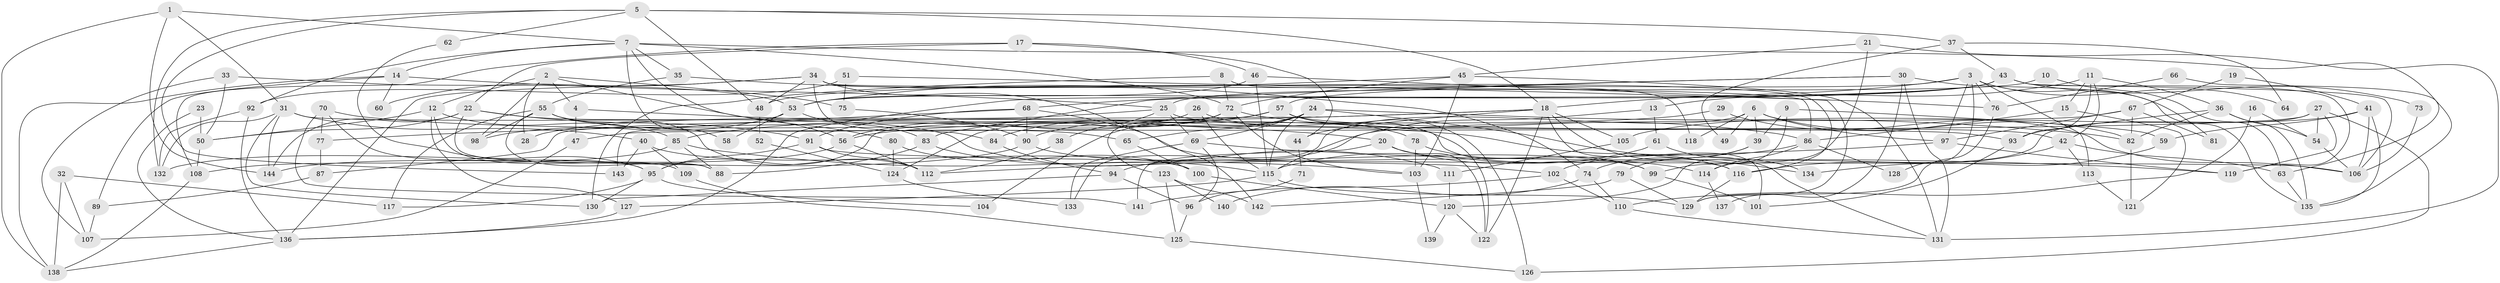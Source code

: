 // coarse degree distribution, {5: 0.17525773195876287, 7: 0.08247422680412371, 8: 0.10309278350515463, 3: 0.17525773195876287, 9: 0.061855670103092786, 4: 0.14432989690721648, 6: 0.10309278350515463, 2: 0.15463917525773196}
// Generated by graph-tools (version 1.1) at 2025/24/03/03/25 07:24:01]
// undirected, 144 vertices, 288 edges
graph export_dot {
graph [start="1"]
  node [color=gray90,style=filled];
  1;
  2;
  3;
  4;
  5;
  6;
  7;
  8;
  9;
  10;
  11;
  12;
  13;
  14;
  15;
  16;
  17;
  18;
  19;
  20;
  21;
  22;
  23;
  24;
  25;
  26;
  27;
  28;
  29;
  30;
  31;
  32;
  33;
  34;
  35;
  36;
  37;
  38;
  39;
  40;
  41;
  42;
  43;
  44;
  45;
  46;
  47;
  48;
  49;
  50;
  51;
  52;
  53;
  54;
  55;
  56;
  57;
  58;
  59;
  60;
  61;
  62;
  63;
  64;
  65;
  66;
  67;
  68;
  69;
  70;
  71;
  72;
  73;
  74;
  75;
  76;
  77;
  78;
  79;
  80;
  81;
  82;
  83;
  84;
  85;
  86;
  87;
  88;
  89;
  90;
  91;
  92;
  93;
  94;
  95;
  96;
  97;
  98;
  99;
  100;
  101;
  102;
  103;
  104;
  105;
  106;
  107;
  108;
  109;
  110;
  111;
  112;
  113;
  114;
  115;
  116;
  117;
  118;
  119;
  120;
  121;
  122;
  123;
  124;
  125;
  126;
  127;
  128;
  129;
  130;
  131;
  132;
  133;
  134;
  135;
  136;
  137;
  138;
  139;
  140;
  141;
  142;
  143;
  144;
  1 -- 7;
  1 -- 144;
  1 -- 31;
  1 -- 138;
  2 -- 98;
  2 -- 12;
  2 -- 4;
  2 -- 28;
  2 -- 75;
  2 -- 80;
  3 -- 18;
  3 -- 76;
  3 -- 48;
  3 -- 64;
  3 -- 81;
  3 -- 97;
  3 -- 113;
  3 -- 128;
  4 -- 20;
  4 -- 47;
  5 -- 132;
  5 -- 48;
  5 -- 18;
  5 -- 37;
  5 -- 62;
  5 -- 143;
  6 -- 82;
  6 -- 97;
  6 -- 39;
  6 -- 49;
  6 -- 118;
  6 -- 133;
  7 -- 63;
  7 -- 14;
  7 -- 35;
  7 -- 56;
  7 -- 58;
  7 -- 72;
  7 -- 92;
  8 -- 130;
  8 -- 72;
  8 -- 118;
  9 -- 120;
  9 -- 39;
  9 -- 59;
  10 -- 25;
  10 -- 63;
  11 -- 36;
  11 -- 42;
  11 -- 13;
  11 -- 15;
  11 -- 93;
  12 -- 109;
  12 -- 85;
  12 -- 50;
  12 -- 127;
  13 -- 115;
  13 -- 61;
  14 -- 138;
  14 -- 89;
  14 -- 25;
  14 -- 60;
  15 -- 86;
  15 -- 121;
  16 -- 110;
  16 -- 54;
  17 -- 22;
  17 -- 108;
  17 -- 44;
  17 -- 46;
  18 -- 105;
  18 -- 44;
  18 -- 77;
  18 -- 87;
  18 -- 101;
  18 -- 122;
  18 -- 131;
  19 -- 67;
  19 -- 41;
  20 -- 114;
  20 -- 122;
  20 -- 141;
  21 -- 99;
  21 -- 131;
  21 -- 45;
  22 -- 50;
  22 -- 144;
  22 -- 88;
  22 -- 91;
  22 -- 111;
  23 -- 136;
  23 -- 50;
  24 -- 90;
  24 -- 82;
  24 -- 65;
  24 -- 69;
  24 -- 104;
  24 -- 115;
  24 -- 134;
  25 -- 69;
  25 -- 28;
  25 -- 38;
  25 -- 42;
  26 -- 56;
  26 -- 115;
  26 -- 78;
  27 -- 119;
  27 -- 54;
  27 -- 47;
  27 -- 114;
  27 -- 126;
  29 -- 56;
  29 -- 106;
  30 -- 131;
  30 -- 135;
  30 -- 57;
  30 -- 68;
  30 -- 137;
  31 -- 116;
  31 -- 40;
  31 -- 130;
  31 -- 132;
  31 -- 144;
  32 -- 138;
  32 -- 117;
  32 -- 107;
  33 -- 53;
  33 -- 107;
  33 -- 50;
  34 -- 136;
  34 -- 86;
  34 -- 48;
  34 -- 60;
  34 -- 84;
  34 -- 116;
  34 -- 142;
  35 -- 55;
  35 -- 74;
  36 -- 93;
  36 -- 82;
  36 -- 54;
  36 -- 135;
  37 -- 43;
  37 -- 49;
  37 -- 64;
  38 -- 112;
  39 -- 74;
  39 -- 79;
  40 -- 143;
  40 -- 100;
  40 -- 109;
  41 -- 59;
  41 -- 106;
  41 -- 105;
  41 -- 135;
  42 -- 116;
  42 -- 63;
  42 -- 113;
  43 -- 119;
  43 -- 53;
  43 -- 73;
  43 -- 83;
  43 -- 106;
  43 -- 136;
  44 -- 71;
  45 -- 103;
  45 -- 53;
  45 -- 72;
  45 -- 131;
  46 -- 115;
  46 -- 53;
  46 -- 129;
  47 -- 107;
  48 -- 52;
  50 -- 108;
  51 -- 92;
  51 -- 75;
  51 -- 76;
  52 -- 124;
  53 -- 58;
  53 -- 83;
  53 -- 98;
  54 -- 106;
  55 -- 112;
  55 -- 88;
  55 -- 65;
  55 -- 98;
  55 -- 117;
  56 -- 132;
  56 -- 112;
  57 -- 85;
  57 -- 84;
  57 -- 93;
  57 -- 95;
  57 -- 122;
  57 -- 126;
  59 -- 134;
  61 -- 115;
  61 -- 134;
  62 -- 95;
  63 -- 135;
  65 -- 100;
  66 -- 135;
  66 -- 76;
  67 -- 94;
  67 -- 97;
  67 -- 81;
  67 -- 82;
  68 -- 91;
  68 -- 90;
  68 -- 102;
  68 -- 143;
  69 -- 133;
  69 -- 96;
  69 -- 119;
  70 -- 95;
  70 -- 116;
  70 -- 77;
  70 -- 141;
  71 -- 96;
  72 -- 86;
  72 -- 103;
  72 -- 123;
  72 -- 124;
  73 -- 106;
  74 -- 110;
  74 -- 140;
  75 -- 90;
  76 -- 129;
  77 -- 87;
  78 -- 103;
  78 -- 99;
  79 -- 129;
  79 -- 142;
  80 -- 100;
  80 -- 124;
  82 -- 121;
  83 -- 88;
  83 -- 115;
  84 -- 94;
  85 -- 88;
  85 -- 108;
  85 -- 103;
  86 -- 102;
  86 -- 114;
  86 -- 128;
  87 -- 89;
  89 -- 107;
  90 -- 99;
  90 -- 144;
  91 -- 95;
  91 -- 106;
  91 -- 112;
  92 -- 136;
  92 -- 132;
  93 -- 101;
  94 -- 96;
  94 -- 130;
  95 -- 130;
  95 -- 104;
  95 -- 117;
  96 -- 125;
  97 -- 112;
  97 -- 119;
  99 -- 101;
  100 -- 120;
  102 -- 141;
  102 -- 110;
  103 -- 139;
  105 -- 111;
  108 -- 138;
  109 -- 125;
  110 -- 131;
  111 -- 120;
  113 -- 121;
  114 -- 137;
  115 -- 127;
  115 -- 129;
  116 -- 129;
  120 -- 122;
  120 -- 139;
  123 -- 142;
  123 -- 125;
  123 -- 140;
  124 -- 133;
  125 -- 126;
  127 -- 136;
  136 -- 138;
}

